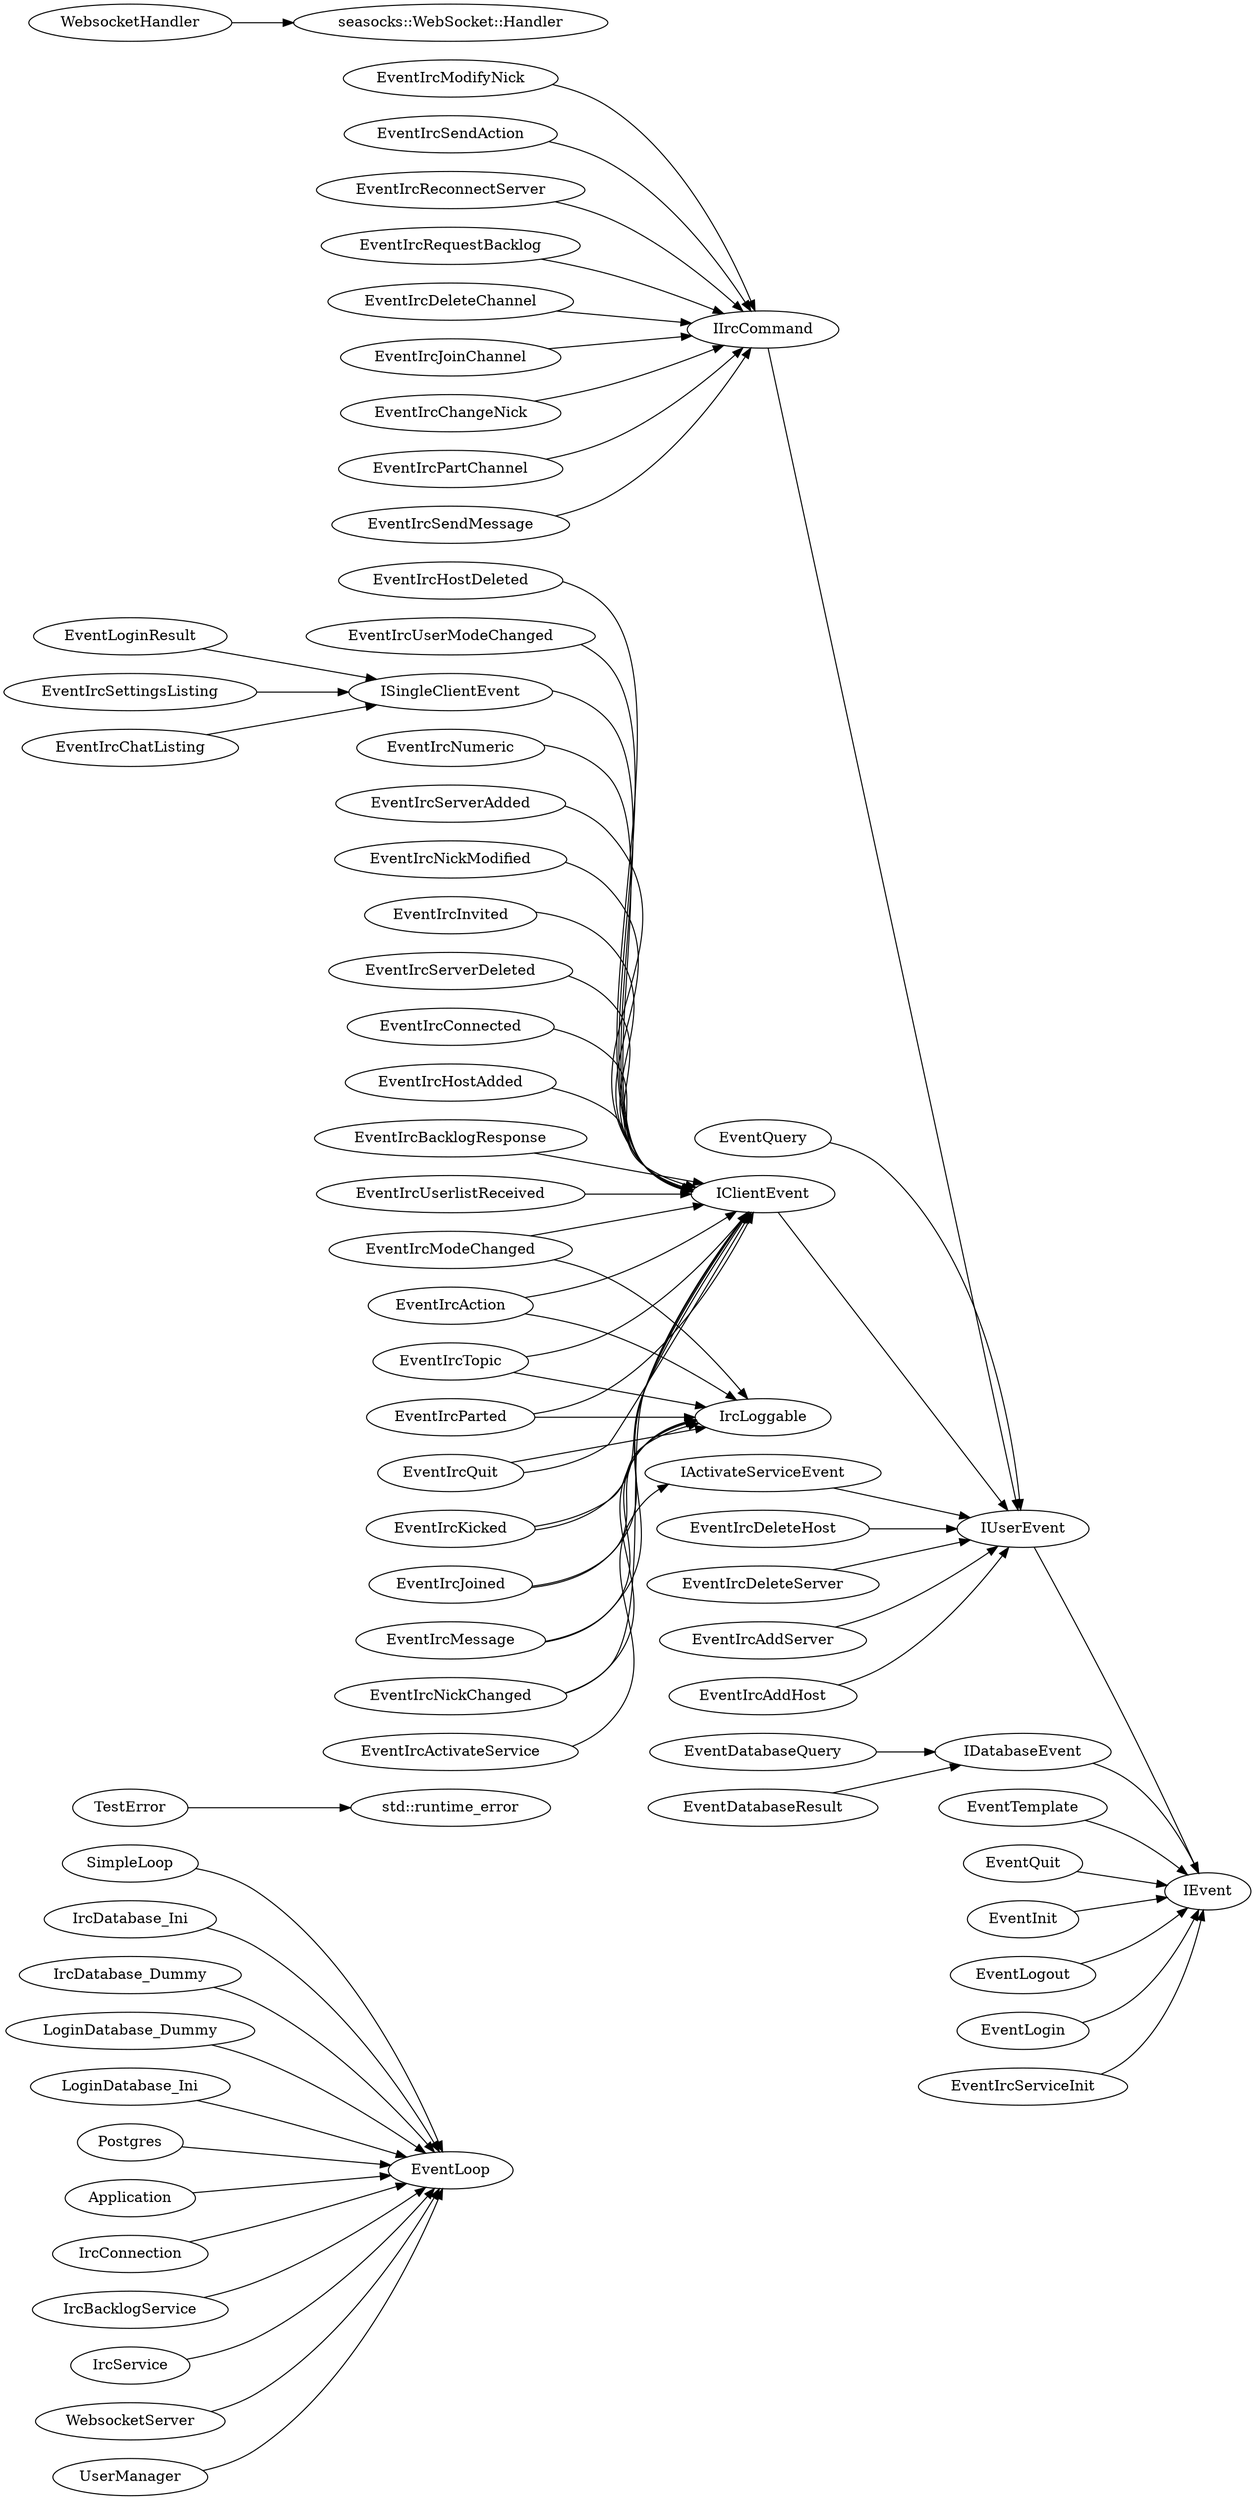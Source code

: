 digraph Initialization {
rankdir=LR;
"SimpleLoop" -> { "EventLoop" }
"TestError" -> { "std::runtime_error" }
"IrcDatabase_Ini" -> { "EventLoop" }
"IrcDatabase_Dummy" -> { "EventLoop" }
"LoginDatabase_Dummy" -> { "EventLoop" }
"LoginDatabase_Ini" -> { "EventLoop" }
"Postgres" -> { "EventLoop" }
"Application" -> { "EventLoop" }
"EventQuery" -> { "IUserEvent" }
"IDatabaseEvent" -> { "IEvent" }
"EventTemplate" -> { "IEvent" }
"EventQuit" -> { "IEvent" }
"IClientEvent" -> { "IUserEvent" }
"IActivateServiceEvent" -> { "IUserEvent" }
"EventDatabaseResult" -> { "IDatabaseEvent" }
"EventLoginResult" -> { "ISingleClientEvent" }
"EventInit" -> { "IEvent" }
"EventLogout" -> { "IEvent" }
"EventLogin" -> { "IEvent" }
"EventDatabaseQuery" -> { "IDatabaseEvent" }
"ISingleClientEvent" -> { "IClientEvent" }
"IUserEvent" -> { "IEvent" }
"EventIrcNumeric" -> { "IClientEvent" }
"EventIrcQuit" -> { "IClientEvent", "IrcLoggable" }
"EventIrcKicked" -> { "IClientEvent", "IrcLoggable" }
"EventIrcReconnectServer" -> { "IIrcCommand" }
"EventIrcRequestBacklog" -> { "IIrcCommand" }
"EventIrcJoined" -> { "IClientEvent", "IrcLoggable" }
"EventIrcServerAdded" -> { "IClientEvent" }
"EventIrcDeleteHost" -> { "IUserEvent" }
"EventIrcDeleteServer" -> { "IUserEvent" }
"EventIrcAddServer" -> { "IUserEvent" }
"EventIrcDeleteChannel" -> { "IIrcCommand" }
"EventIrcNickModified" -> { "IClientEvent" }
"EventIrcMessage" -> { "IClientEvent", "IrcLoggable" }
"EventIrcJoinChannel" -> { "IIrcCommand" }
"EventIrcChangeNick" -> { "IIrcCommand" }
"EventIrcInvited" -> { "IClientEvent" }
"EventIrcNickChanged" -> { "IClientEvent", "IrcLoggable" }
"EventIrcActivateService" -> { "IActivateServiceEvent" }
"EventIrcModeChanged" -> { "IClientEvent", "IrcLoggable" }
"EventIrcServiceInit" -> { "IEvent" }
"EventIrcSettingsListing" -> { "ISingleClientEvent" }
"EventIrcAction" -> { "IClientEvent", "IrcLoggable" }
"EventIrcPartChannel" -> { "IIrcCommand" }
"EventIrcAddHost" -> { "IUserEvent" }
"EventIrcServerDeleted" -> { "IClientEvent" }
"EventIrcConnected" -> { "IClientEvent" }
"IIrcCommand" -> { "IUserEvent" }
"EventIrcChatListing" -> { "ISingleClientEvent" }
"EventIrcHostAdded" -> { "IClientEvent" }
"EventIrcSendMessage" -> { "IIrcCommand" }
"EventIrcBacklogResponse" -> { "IClientEvent" }
"EventIrcTopic" -> { "IClientEvent", "IrcLoggable" }
"EventIrcUserlistReceived" -> { "IClientEvent" }
"EventIrcHostDeleted" -> { "IClientEvent" }
"EventIrcModifyNick" -> { "IIrcCommand" }
"EventIrcSendAction" -> { "IIrcCommand" }
"EventIrcParted" -> { "IClientEvent", "IrcLoggable" }
"EventIrcUserModeChanged" -> { "IClientEvent" }
"IrcConnection" -> { "EventLoop" }
"IrcBacklogService" -> { "EventLoop" }
"IrcService" -> { "EventLoop" }
"WebsocketServer" -> { "EventLoop" }
"WebsocketHandler" -> { "seasocks::WebSocket::Handler" }
"UserManager" -> { "EventLoop" }
}
